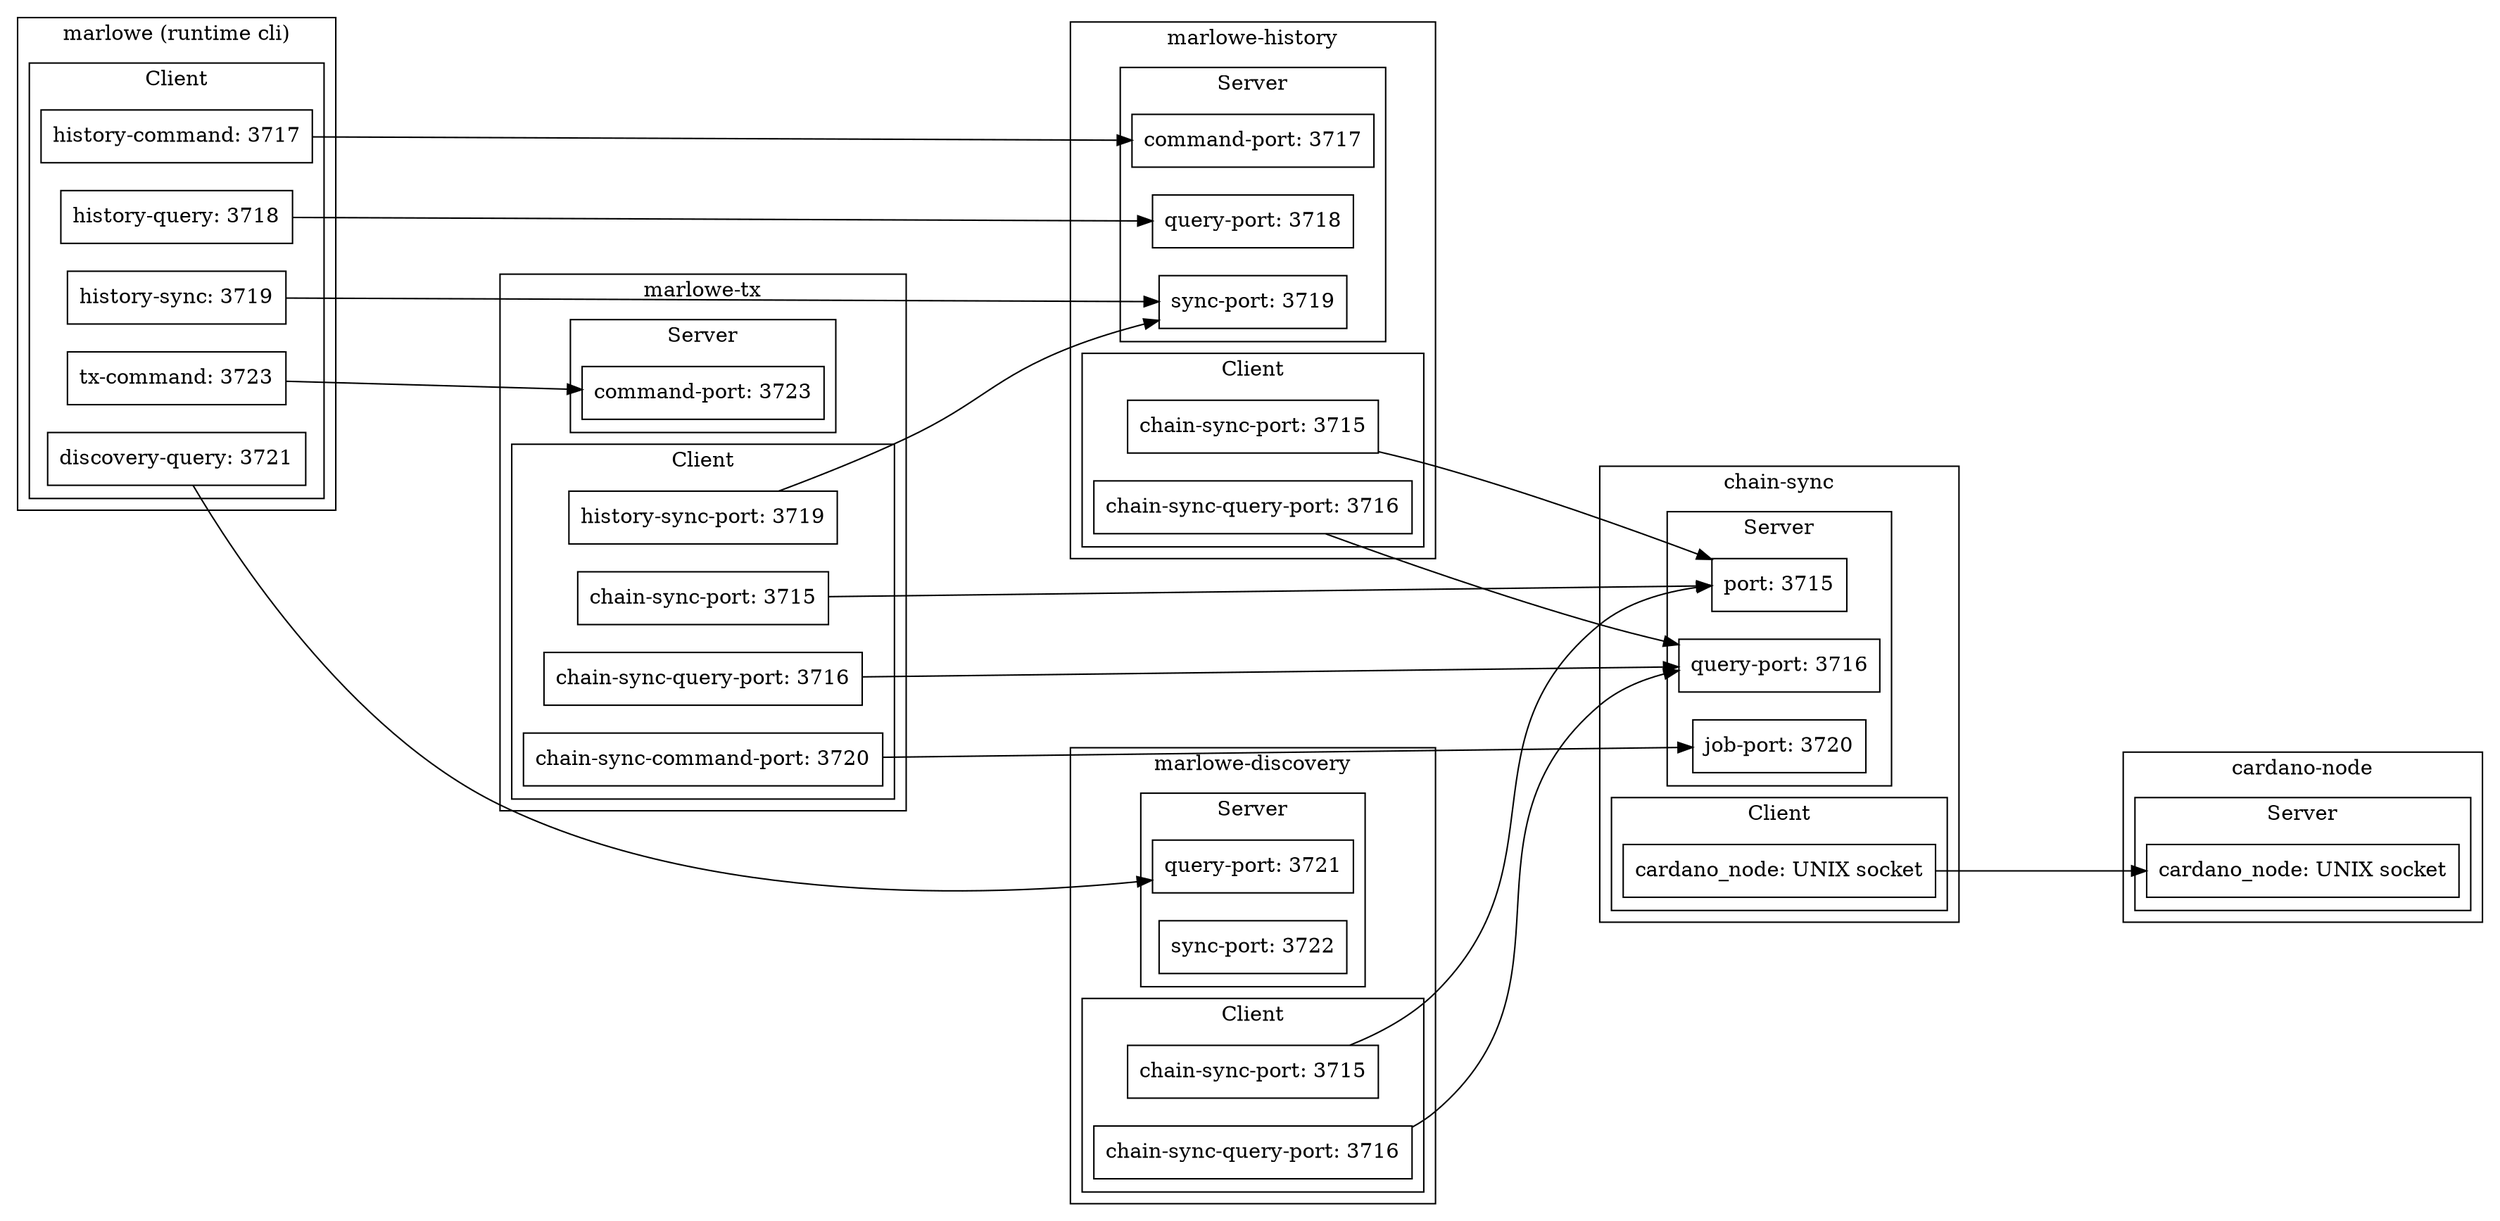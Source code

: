 digraph {
  rankdir=LR
  ranksep="2.0"
  ordering=out
  node [shape=record]; 
  subgraph cluster_cardano_node {
    label = "cardano-node";
    subgraph cluster_cardano_node_inp {
      label = "Server" ; 
      cn_unix_socket [ label= "cardano_node: UNIX socket" ];
    }
    subgraph cluster_cardano_node_out {
      label = "Client";
    }
  }

  subgraph cluster_chain_sync {
    label = "chain-sync"
    subgraph cluster_chain_sync_inp {
      label = "Server"; 
      cs_port_number [ label= "port: 3715" ];
      cs_query_port_number [ label= "query-port: 3716" ];
      cs_job_port_number [ label= "job-port: 3720" ];
    }
    subgraph cluster_chain_sync_out {
      label = "Client";
      cs_cn_unix_socket [ label= "cardano_node: UNIX socket"];
    }
   }

   subgraph cluster_marlowe_history {
    label = "marlowe-history";
    subgraph cluster_marlowe_history_inp {
      label = "Server" ; 
      mh_command_port [ label= "command-port: 3717" ];
      mh_query_port [ label= "query-port: 3718" ];
      mh_sync_port [ label= "sync-port: 3719" ];
    }
    subgraph cluster_marlowe_history_out {
      label = "Client";
      mh_cs_port_number [ label= "chain-sync-port: 3715" ];
      mh_cs_query_server [ label= "chain-sync-query-port: 3716" ];
    }
   }

   subgraph cluster_marlowe_tx {
    label = "marlowe-tx";
    subgraph cluster_marlowe_tx_inp {
      label = "Server" ; 
      mt_command_port [ label= "command-port: 3723" ];
    }
    subgraph cluster_marlowe_tx_out {
      label = "Client";
      mt_cs_port_number [ label= "chain-sync-port: 3715" ];
      mt_cs_query_server [ label= "chain-sync-query-port: 3716" ];
      mt_cs_command_port [ label= "chain-sync-command-port: 3720" ];
      mt_mh_history_sync_port [ label= "history-sync-port: 3719" ];
    }
   }

   subgraph cluster_marlowe_discovery {
    label = "marlowe-discovery";
    subgraph cluster_marlowe_discovery_inp {
      label = "Server" ; 
      md_query_port [ label= "query-port: 3721" ];
      md_sync_server [ label= "sync-port: 3722" ];
    }
    subgraph cluster_marlowe_discovery_out {
      label = "Client";
      md_cs_port_number [ label= "chain-sync-port: 3715" ];
      md_cs_query_server [ label= "chain-sync-query-port: 3716" ];
    }
   }

   subgraph cluster_marlowe {
    label = "marlowe (runtime cli)";
    subgraph cluster_marlowe_inp {
      label = "Server" ; 
    }
    subgraph cluster_marlowe_out {
      label = "Client";
      m_history_command [ label= "history-command: 3717" ];
      m_history_query [ label= "history-query: 3718" ];
      m_history_sync [ label= "history-sync: 3719" ];
      m_discovery_query [ label= "discovery-query: 3721" ];
      m_tx_command [ label= "tx-command: 3723" ];
    }
   }

  cs_cn_unix_socket -> cn_unix_socket;
  mh_cs_port_number -> cs_port_number;
  mh_cs_query_server -> cs_query_port_number;
  mt_cs_port_number -> cs_port_number;
  mt_cs_query_server -> cs_query_port_number;
  mt_cs_command_port -> cs_job_port_number;
  mt_mh_history_sync_port -> mh_sync_port;
  md_cs_port_number -> cs_port_number;
  md_cs_query_server -> cs_query_port_number;
  m_history_command -> mh_command_port;
  m_history_query -> mh_query_port;
  m_history_sync -> mh_sync_port;
  m_discovery_query -> md_query_port;
  m_tx_command -> mt_command_port;
}
